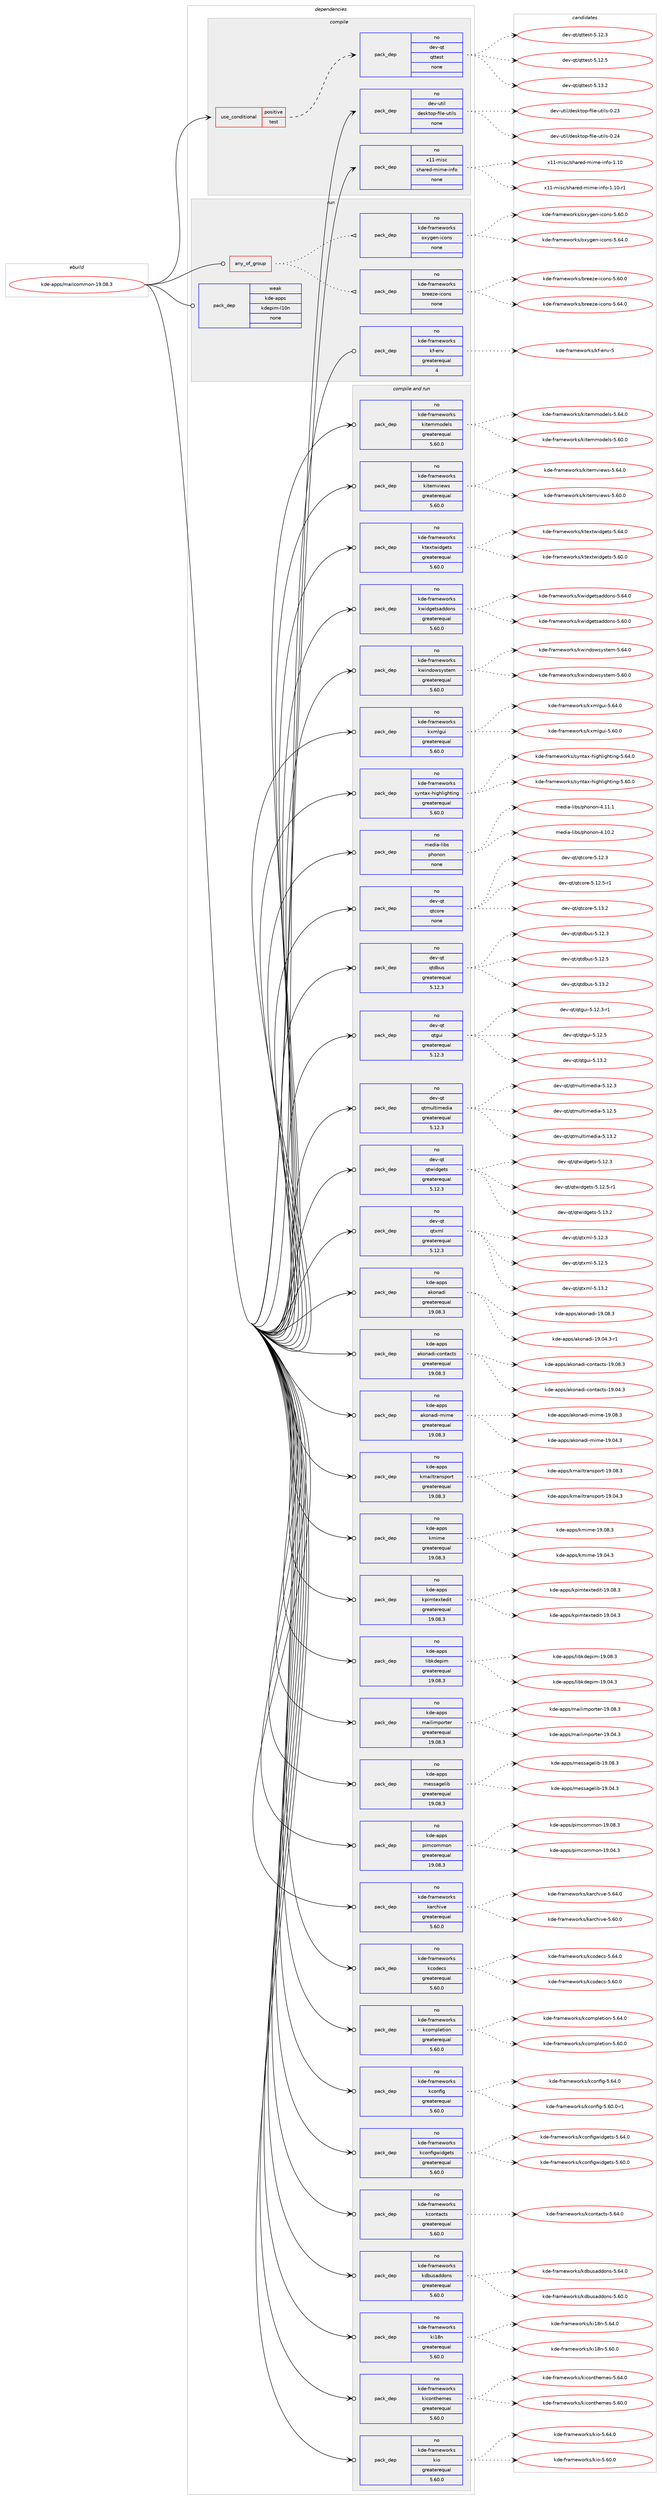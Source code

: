 digraph prolog {

# *************
# Graph options
# *************

newrank=true;
concentrate=true;
compound=true;
graph [rankdir=LR,fontname=Helvetica,fontsize=10,ranksep=1.5];#, ranksep=2.5, nodesep=0.2];
edge  [arrowhead=vee];
node  [fontname=Helvetica,fontsize=10];

# **********
# The ebuild
# **********

subgraph cluster_leftcol {
color=gray;
rank=same;
label=<<i>ebuild</i>>;
id [label="kde-apps/mailcommon-19.08.3", color=red, width=4, href="../kde-apps/mailcommon-19.08.3.svg"];
}

# ****************
# The dependencies
# ****************

subgraph cluster_midcol {
color=gray;
label=<<i>dependencies</i>>;
subgraph cluster_compile {
fillcolor="#eeeeee";
style=filled;
label=<<i>compile</i>>;
subgraph cond186922 {
dependency761907 [label=<<TABLE BORDER="0" CELLBORDER="1" CELLSPACING="0" CELLPADDING="4"><TR><TD ROWSPAN="3" CELLPADDING="10">use_conditional</TD></TR><TR><TD>positive</TD></TR><TR><TD>test</TD></TR></TABLE>>, shape=none, color=red];
subgraph pack561920 {
dependency761908 [label=<<TABLE BORDER="0" CELLBORDER="1" CELLSPACING="0" CELLPADDING="4" WIDTH="220"><TR><TD ROWSPAN="6" CELLPADDING="30">pack_dep</TD></TR><TR><TD WIDTH="110">no</TD></TR><TR><TD>dev-qt</TD></TR><TR><TD>qttest</TD></TR><TR><TD>none</TD></TR><TR><TD></TD></TR></TABLE>>, shape=none, color=blue];
}
dependency761907:e -> dependency761908:w [weight=20,style="dashed",arrowhead="vee"];
}
id:e -> dependency761907:w [weight=20,style="solid",arrowhead="vee"];
subgraph pack561921 {
dependency761909 [label=<<TABLE BORDER="0" CELLBORDER="1" CELLSPACING="0" CELLPADDING="4" WIDTH="220"><TR><TD ROWSPAN="6" CELLPADDING="30">pack_dep</TD></TR><TR><TD WIDTH="110">no</TD></TR><TR><TD>dev-util</TD></TR><TR><TD>desktop-file-utils</TD></TR><TR><TD>none</TD></TR><TR><TD></TD></TR></TABLE>>, shape=none, color=blue];
}
id:e -> dependency761909:w [weight=20,style="solid",arrowhead="vee"];
subgraph pack561922 {
dependency761910 [label=<<TABLE BORDER="0" CELLBORDER="1" CELLSPACING="0" CELLPADDING="4" WIDTH="220"><TR><TD ROWSPAN="6" CELLPADDING="30">pack_dep</TD></TR><TR><TD WIDTH="110">no</TD></TR><TR><TD>x11-misc</TD></TR><TR><TD>shared-mime-info</TD></TR><TR><TD>none</TD></TR><TR><TD></TD></TR></TABLE>>, shape=none, color=blue];
}
id:e -> dependency761910:w [weight=20,style="solid",arrowhead="vee"];
}
subgraph cluster_compileandrun {
fillcolor="#eeeeee";
style=filled;
label=<<i>compile and run</i>>;
subgraph pack561923 {
dependency761911 [label=<<TABLE BORDER="0" CELLBORDER="1" CELLSPACING="0" CELLPADDING="4" WIDTH="220"><TR><TD ROWSPAN="6" CELLPADDING="30">pack_dep</TD></TR><TR><TD WIDTH="110">no</TD></TR><TR><TD>dev-qt</TD></TR><TR><TD>qtcore</TD></TR><TR><TD>none</TD></TR><TR><TD></TD></TR></TABLE>>, shape=none, color=blue];
}
id:e -> dependency761911:w [weight=20,style="solid",arrowhead="odotvee"];
subgraph pack561924 {
dependency761912 [label=<<TABLE BORDER="0" CELLBORDER="1" CELLSPACING="0" CELLPADDING="4" WIDTH="220"><TR><TD ROWSPAN="6" CELLPADDING="30">pack_dep</TD></TR><TR><TD WIDTH="110">no</TD></TR><TR><TD>dev-qt</TD></TR><TR><TD>qtdbus</TD></TR><TR><TD>greaterequal</TD></TR><TR><TD>5.12.3</TD></TR></TABLE>>, shape=none, color=blue];
}
id:e -> dependency761912:w [weight=20,style="solid",arrowhead="odotvee"];
subgraph pack561925 {
dependency761913 [label=<<TABLE BORDER="0" CELLBORDER="1" CELLSPACING="0" CELLPADDING="4" WIDTH="220"><TR><TD ROWSPAN="6" CELLPADDING="30">pack_dep</TD></TR><TR><TD WIDTH="110">no</TD></TR><TR><TD>dev-qt</TD></TR><TR><TD>qtgui</TD></TR><TR><TD>greaterequal</TD></TR><TR><TD>5.12.3</TD></TR></TABLE>>, shape=none, color=blue];
}
id:e -> dependency761913:w [weight=20,style="solid",arrowhead="odotvee"];
subgraph pack561926 {
dependency761914 [label=<<TABLE BORDER="0" CELLBORDER="1" CELLSPACING="0" CELLPADDING="4" WIDTH="220"><TR><TD ROWSPAN="6" CELLPADDING="30">pack_dep</TD></TR><TR><TD WIDTH="110">no</TD></TR><TR><TD>dev-qt</TD></TR><TR><TD>qtmultimedia</TD></TR><TR><TD>greaterequal</TD></TR><TR><TD>5.12.3</TD></TR></TABLE>>, shape=none, color=blue];
}
id:e -> dependency761914:w [weight=20,style="solid",arrowhead="odotvee"];
subgraph pack561927 {
dependency761915 [label=<<TABLE BORDER="0" CELLBORDER="1" CELLSPACING="0" CELLPADDING="4" WIDTH="220"><TR><TD ROWSPAN="6" CELLPADDING="30">pack_dep</TD></TR><TR><TD WIDTH="110">no</TD></TR><TR><TD>dev-qt</TD></TR><TR><TD>qtwidgets</TD></TR><TR><TD>greaterequal</TD></TR><TR><TD>5.12.3</TD></TR></TABLE>>, shape=none, color=blue];
}
id:e -> dependency761915:w [weight=20,style="solid",arrowhead="odotvee"];
subgraph pack561928 {
dependency761916 [label=<<TABLE BORDER="0" CELLBORDER="1" CELLSPACING="0" CELLPADDING="4" WIDTH="220"><TR><TD ROWSPAN="6" CELLPADDING="30">pack_dep</TD></TR><TR><TD WIDTH="110">no</TD></TR><TR><TD>dev-qt</TD></TR><TR><TD>qtxml</TD></TR><TR><TD>greaterequal</TD></TR><TR><TD>5.12.3</TD></TR></TABLE>>, shape=none, color=blue];
}
id:e -> dependency761916:w [weight=20,style="solid",arrowhead="odotvee"];
subgraph pack561929 {
dependency761917 [label=<<TABLE BORDER="0" CELLBORDER="1" CELLSPACING="0" CELLPADDING="4" WIDTH="220"><TR><TD ROWSPAN="6" CELLPADDING="30">pack_dep</TD></TR><TR><TD WIDTH="110">no</TD></TR><TR><TD>kde-apps</TD></TR><TR><TD>akonadi</TD></TR><TR><TD>greaterequal</TD></TR><TR><TD>19.08.3</TD></TR></TABLE>>, shape=none, color=blue];
}
id:e -> dependency761917:w [weight=20,style="solid",arrowhead="odotvee"];
subgraph pack561930 {
dependency761918 [label=<<TABLE BORDER="0" CELLBORDER="1" CELLSPACING="0" CELLPADDING="4" WIDTH="220"><TR><TD ROWSPAN="6" CELLPADDING="30">pack_dep</TD></TR><TR><TD WIDTH="110">no</TD></TR><TR><TD>kde-apps</TD></TR><TR><TD>akonadi-contacts</TD></TR><TR><TD>greaterequal</TD></TR><TR><TD>19.08.3</TD></TR></TABLE>>, shape=none, color=blue];
}
id:e -> dependency761918:w [weight=20,style="solid",arrowhead="odotvee"];
subgraph pack561931 {
dependency761919 [label=<<TABLE BORDER="0" CELLBORDER="1" CELLSPACING="0" CELLPADDING="4" WIDTH="220"><TR><TD ROWSPAN="6" CELLPADDING="30">pack_dep</TD></TR><TR><TD WIDTH="110">no</TD></TR><TR><TD>kde-apps</TD></TR><TR><TD>akonadi-mime</TD></TR><TR><TD>greaterequal</TD></TR><TR><TD>19.08.3</TD></TR></TABLE>>, shape=none, color=blue];
}
id:e -> dependency761919:w [weight=20,style="solid",arrowhead="odotvee"];
subgraph pack561932 {
dependency761920 [label=<<TABLE BORDER="0" CELLBORDER="1" CELLSPACING="0" CELLPADDING="4" WIDTH="220"><TR><TD ROWSPAN="6" CELLPADDING="30">pack_dep</TD></TR><TR><TD WIDTH="110">no</TD></TR><TR><TD>kde-apps</TD></TR><TR><TD>kmailtransport</TD></TR><TR><TD>greaterequal</TD></TR><TR><TD>19.08.3</TD></TR></TABLE>>, shape=none, color=blue];
}
id:e -> dependency761920:w [weight=20,style="solid",arrowhead="odotvee"];
subgraph pack561933 {
dependency761921 [label=<<TABLE BORDER="0" CELLBORDER="1" CELLSPACING="0" CELLPADDING="4" WIDTH="220"><TR><TD ROWSPAN="6" CELLPADDING="30">pack_dep</TD></TR><TR><TD WIDTH="110">no</TD></TR><TR><TD>kde-apps</TD></TR><TR><TD>kmime</TD></TR><TR><TD>greaterequal</TD></TR><TR><TD>19.08.3</TD></TR></TABLE>>, shape=none, color=blue];
}
id:e -> dependency761921:w [weight=20,style="solid",arrowhead="odotvee"];
subgraph pack561934 {
dependency761922 [label=<<TABLE BORDER="0" CELLBORDER="1" CELLSPACING="0" CELLPADDING="4" WIDTH="220"><TR><TD ROWSPAN="6" CELLPADDING="30">pack_dep</TD></TR><TR><TD WIDTH="110">no</TD></TR><TR><TD>kde-apps</TD></TR><TR><TD>kpimtextedit</TD></TR><TR><TD>greaterequal</TD></TR><TR><TD>19.08.3</TD></TR></TABLE>>, shape=none, color=blue];
}
id:e -> dependency761922:w [weight=20,style="solid",arrowhead="odotvee"];
subgraph pack561935 {
dependency761923 [label=<<TABLE BORDER="0" CELLBORDER="1" CELLSPACING="0" CELLPADDING="4" WIDTH="220"><TR><TD ROWSPAN="6" CELLPADDING="30">pack_dep</TD></TR><TR><TD WIDTH="110">no</TD></TR><TR><TD>kde-apps</TD></TR><TR><TD>libkdepim</TD></TR><TR><TD>greaterequal</TD></TR><TR><TD>19.08.3</TD></TR></TABLE>>, shape=none, color=blue];
}
id:e -> dependency761923:w [weight=20,style="solid",arrowhead="odotvee"];
subgraph pack561936 {
dependency761924 [label=<<TABLE BORDER="0" CELLBORDER="1" CELLSPACING="0" CELLPADDING="4" WIDTH="220"><TR><TD ROWSPAN="6" CELLPADDING="30">pack_dep</TD></TR><TR><TD WIDTH="110">no</TD></TR><TR><TD>kde-apps</TD></TR><TR><TD>mailimporter</TD></TR><TR><TD>greaterequal</TD></TR><TR><TD>19.08.3</TD></TR></TABLE>>, shape=none, color=blue];
}
id:e -> dependency761924:w [weight=20,style="solid",arrowhead="odotvee"];
subgraph pack561937 {
dependency761925 [label=<<TABLE BORDER="0" CELLBORDER="1" CELLSPACING="0" CELLPADDING="4" WIDTH="220"><TR><TD ROWSPAN="6" CELLPADDING="30">pack_dep</TD></TR><TR><TD WIDTH="110">no</TD></TR><TR><TD>kde-apps</TD></TR><TR><TD>messagelib</TD></TR><TR><TD>greaterequal</TD></TR><TR><TD>19.08.3</TD></TR></TABLE>>, shape=none, color=blue];
}
id:e -> dependency761925:w [weight=20,style="solid",arrowhead="odotvee"];
subgraph pack561938 {
dependency761926 [label=<<TABLE BORDER="0" CELLBORDER="1" CELLSPACING="0" CELLPADDING="4" WIDTH="220"><TR><TD ROWSPAN="6" CELLPADDING="30">pack_dep</TD></TR><TR><TD WIDTH="110">no</TD></TR><TR><TD>kde-apps</TD></TR><TR><TD>pimcommon</TD></TR><TR><TD>greaterequal</TD></TR><TR><TD>19.08.3</TD></TR></TABLE>>, shape=none, color=blue];
}
id:e -> dependency761926:w [weight=20,style="solid",arrowhead="odotvee"];
subgraph pack561939 {
dependency761927 [label=<<TABLE BORDER="0" CELLBORDER="1" CELLSPACING="0" CELLPADDING="4" WIDTH="220"><TR><TD ROWSPAN="6" CELLPADDING="30">pack_dep</TD></TR><TR><TD WIDTH="110">no</TD></TR><TR><TD>kde-frameworks</TD></TR><TR><TD>karchive</TD></TR><TR><TD>greaterequal</TD></TR><TR><TD>5.60.0</TD></TR></TABLE>>, shape=none, color=blue];
}
id:e -> dependency761927:w [weight=20,style="solid",arrowhead="odotvee"];
subgraph pack561940 {
dependency761928 [label=<<TABLE BORDER="0" CELLBORDER="1" CELLSPACING="0" CELLPADDING="4" WIDTH="220"><TR><TD ROWSPAN="6" CELLPADDING="30">pack_dep</TD></TR><TR><TD WIDTH="110">no</TD></TR><TR><TD>kde-frameworks</TD></TR><TR><TD>kcodecs</TD></TR><TR><TD>greaterequal</TD></TR><TR><TD>5.60.0</TD></TR></TABLE>>, shape=none, color=blue];
}
id:e -> dependency761928:w [weight=20,style="solid",arrowhead="odotvee"];
subgraph pack561941 {
dependency761929 [label=<<TABLE BORDER="0" CELLBORDER="1" CELLSPACING="0" CELLPADDING="4" WIDTH="220"><TR><TD ROWSPAN="6" CELLPADDING="30">pack_dep</TD></TR><TR><TD WIDTH="110">no</TD></TR><TR><TD>kde-frameworks</TD></TR><TR><TD>kcompletion</TD></TR><TR><TD>greaterequal</TD></TR><TR><TD>5.60.0</TD></TR></TABLE>>, shape=none, color=blue];
}
id:e -> dependency761929:w [weight=20,style="solid",arrowhead="odotvee"];
subgraph pack561942 {
dependency761930 [label=<<TABLE BORDER="0" CELLBORDER="1" CELLSPACING="0" CELLPADDING="4" WIDTH="220"><TR><TD ROWSPAN="6" CELLPADDING="30">pack_dep</TD></TR><TR><TD WIDTH="110">no</TD></TR><TR><TD>kde-frameworks</TD></TR><TR><TD>kconfig</TD></TR><TR><TD>greaterequal</TD></TR><TR><TD>5.60.0</TD></TR></TABLE>>, shape=none, color=blue];
}
id:e -> dependency761930:w [weight=20,style="solid",arrowhead="odotvee"];
subgraph pack561943 {
dependency761931 [label=<<TABLE BORDER="0" CELLBORDER="1" CELLSPACING="0" CELLPADDING="4" WIDTH="220"><TR><TD ROWSPAN="6" CELLPADDING="30">pack_dep</TD></TR><TR><TD WIDTH="110">no</TD></TR><TR><TD>kde-frameworks</TD></TR><TR><TD>kconfigwidgets</TD></TR><TR><TD>greaterequal</TD></TR><TR><TD>5.60.0</TD></TR></TABLE>>, shape=none, color=blue];
}
id:e -> dependency761931:w [weight=20,style="solid",arrowhead="odotvee"];
subgraph pack561944 {
dependency761932 [label=<<TABLE BORDER="0" CELLBORDER="1" CELLSPACING="0" CELLPADDING="4" WIDTH="220"><TR><TD ROWSPAN="6" CELLPADDING="30">pack_dep</TD></TR><TR><TD WIDTH="110">no</TD></TR><TR><TD>kde-frameworks</TD></TR><TR><TD>kcontacts</TD></TR><TR><TD>greaterequal</TD></TR><TR><TD>5.60.0</TD></TR></TABLE>>, shape=none, color=blue];
}
id:e -> dependency761932:w [weight=20,style="solid",arrowhead="odotvee"];
subgraph pack561945 {
dependency761933 [label=<<TABLE BORDER="0" CELLBORDER="1" CELLSPACING="0" CELLPADDING="4" WIDTH="220"><TR><TD ROWSPAN="6" CELLPADDING="30">pack_dep</TD></TR><TR><TD WIDTH="110">no</TD></TR><TR><TD>kde-frameworks</TD></TR><TR><TD>kdbusaddons</TD></TR><TR><TD>greaterequal</TD></TR><TR><TD>5.60.0</TD></TR></TABLE>>, shape=none, color=blue];
}
id:e -> dependency761933:w [weight=20,style="solid",arrowhead="odotvee"];
subgraph pack561946 {
dependency761934 [label=<<TABLE BORDER="0" CELLBORDER="1" CELLSPACING="0" CELLPADDING="4" WIDTH="220"><TR><TD ROWSPAN="6" CELLPADDING="30">pack_dep</TD></TR><TR><TD WIDTH="110">no</TD></TR><TR><TD>kde-frameworks</TD></TR><TR><TD>ki18n</TD></TR><TR><TD>greaterequal</TD></TR><TR><TD>5.60.0</TD></TR></TABLE>>, shape=none, color=blue];
}
id:e -> dependency761934:w [weight=20,style="solid",arrowhead="odotvee"];
subgraph pack561947 {
dependency761935 [label=<<TABLE BORDER="0" CELLBORDER="1" CELLSPACING="0" CELLPADDING="4" WIDTH="220"><TR><TD ROWSPAN="6" CELLPADDING="30">pack_dep</TD></TR><TR><TD WIDTH="110">no</TD></TR><TR><TD>kde-frameworks</TD></TR><TR><TD>kiconthemes</TD></TR><TR><TD>greaterequal</TD></TR><TR><TD>5.60.0</TD></TR></TABLE>>, shape=none, color=blue];
}
id:e -> dependency761935:w [weight=20,style="solid",arrowhead="odotvee"];
subgraph pack561948 {
dependency761936 [label=<<TABLE BORDER="0" CELLBORDER="1" CELLSPACING="0" CELLPADDING="4" WIDTH="220"><TR><TD ROWSPAN="6" CELLPADDING="30">pack_dep</TD></TR><TR><TD WIDTH="110">no</TD></TR><TR><TD>kde-frameworks</TD></TR><TR><TD>kio</TD></TR><TR><TD>greaterequal</TD></TR><TR><TD>5.60.0</TD></TR></TABLE>>, shape=none, color=blue];
}
id:e -> dependency761936:w [weight=20,style="solid",arrowhead="odotvee"];
subgraph pack561949 {
dependency761937 [label=<<TABLE BORDER="0" CELLBORDER="1" CELLSPACING="0" CELLPADDING="4" WIDTH="220"><TR><TD ROWSPAN="6" CELLPADDING="30">pack_dep</TD></TR><TR><TD WIDTH="110">no</TD></TR><TR><TD>kde-frameworks</TD></TR><TR><TD>kitemmodels</TD></TR><TR><TD>greaterequal</TD></TR><TR><TD>5.60.0</TD></TR></TABLE>>, shape=none, color=blue];
}
id:e -> dependency761937:w [weight=20,style="solid",arrowhead="odotvee"];
subgraph pack561950 {
dependency761938 [label=<<TABLE BORDER="0" CELLBORDER="1" CELLSPACING="0" CELLPADDING="4" WIDTH="220"><TR><TD ROWSPAN="6" CELLPADDING="30">pack_dep</TD></TR><TR><TD WIDTH="110">no</TD></TR><TR><TD>kde-frameworks</TD></TR><TR><TD>kitemviews</TD></TR><TR><TD>greaterequal</TD></TR><TR><TD>5.60.0</TD></TR></TABLE>>, shape=none, color=blue];
}
id:e -> dependency761938:w [weight=20,style="solid",arrowhead="odotvee"];
subgraph pack561951 {
dependency761939 [label=<<TABLE BORDER="0" CELLBORDER="1" CELLSPACING="0" CELLPADDING="4" WIDTH="220"><TR><TD ROWSPAN="6" CELLPADDING="30">pack_dep</TD></TR><TR><TD WIDTH="110">no</TD></TR><TR><TD>kde-frameworks</TD></TR><TR><TD>ktextwidgets</TD></TR><TR><TD>greaterequal</TD></TR><TR><TD>5.60.0</TD></TR></TABLE>>, shape=none, color=blue];
}
id:e -> dependency761939:w [weight=20,style="solid",arrowhead="odotvee"];
subgraph pack561952 {
dependency761940 [label=<<TABLE BORDER="0" CELLBORDER="1" CELLSPACING="0" CELLPADDING="4" WIDTH="220"><TR><TD ROWSPAN="6" CELLPADDING="30">pack_dep</TD></TR><TR><TD WIDTH="110">no</TD></TR><TR><TD>kde-frameworks</TD></TR><TR><TD>kwidgetsaddons</TD></TR><TR><TD>greaterequal</TD></TR><TR><TD>5.60.0</TD></TR></TABLE>>, shape=none, color=blue];
}
id:e -> dependency761940:w [weight=20,style="solid",arrowhead="odotvee"];
subgraph pack561953 {
dependency761941 [label=<<TABLE BORDER="0" CELLBORDER="1" CELLSPACING="0" CELLPADDING="4" WIDTH="220"><TR><TD ROWSPAN="6" CELLPADDING="30">pack_dep</TD></TR><TR><TD WIDTH="110">no</TD></TR><TR><TD>kde-frameworks</TD></TR><TR><TD>kwindowsystem</TD></TR><TR><TD>greaterequal</TD></TR><TR><TD>5.60.0</TD></TR></TABLE>>, shape=none, color=blue];
}
id:e -> dependency761941:w [weight=20,style="solid",arrowhead="odotvee"];
subgraph pack561954 {
dependency761942 [label=<<TABLE BORDER="0" CELLBORDER="1" CELLSPACING="0" CELLPADDING="4" WIDTH="220"><TR><TD ROWSPAN="6" CELLPADDING="30">pack_dep</TD></TR><TR><TD WIDTH="110">no</TD></TR><TR><TD>kde-frameworks</TD></TR><TR><TD>kxmlgui</TD></TR><TR><TD>greaterequal</TD></TR><TR><TD>5.60.0</TD></TR></TABLE>>, shape=none, color=blue];
}
id:e -> dependency761942:w [weight=20,style="solid",arrowhead="odotvee"];
subgraph pack561955 {
dependency761943 [label=<<TABLE BORDER="0" CELLBORDER="1" CELLSPACING="0" CELLPADDING="4" WIDTH="220"><TR><TD ROWSPAN="6" CELLPADDING="30">pack_dep</TD></TR><TR><TD WIDTH="110">no</TD></TR><TR><TD>kde-frameworks</TD></TR><TR><TD>syntax-highlighting</TD></TR><TR><TD>greaterequal</TD></TR><TR><TD>5.60.0</TD></TR></TABLE>>, shape=none, color=blue];
}
id:e -> dependency761943:w [weight=20,style="solid",arrowhead="odotvee"];
subgraph pack561956 {
dependency761944 [label=<<TABLE BORDER="0" CELLBORDER="1" CELLSPACING="0" CELLPADDING="4" WIDTH="220"><TR><TD ROWSPAN="6" CELLPADDING="30">pack_dep</TD></TR><TR><TD WIDTH="110">no</TD></TR><TR><TD>media-libs</TD></TR><TR><TD>phonon</TD></TR><TR><TD>none</TD></TR><TR><TD></TD></TR></TABLE>>, shape=none, color=blue];
}
id:e -> dependency761944:w [weight=20,style="solid",arrowhead="odotvee"];
}
subgraph cluster_run {
fillcolor="#eeeeee";
style=filled;
label=<<i>run</i>>;
subgraph any12659 {
dependency761945 [label=<<TABLE BORDER="0" CELLBORDER="1" CELLSPACING="0" CELLPADDING="4"><TR><TD CELLPADDING="10">any_of_group</TD></TR></TABLE>>, shape=none, color=red];subgraph pack561957 {
dependency761946 [label=<<TABLE BORDER="0" CELLBORDER="1" CELLSPACING="0" CELLPADDING="4" WIDTH="220"><TR><TD ROWSPAN="6" CELLPADDING="30">pack_dep</TD></TR><TR><TD WIDTH="110">no</TD></TR><TR><TD>kde-frameworks</TD></TR><TR><TD>breeze-icons</TD></TR><TR><TD>none</TD></TR><TR><TD></TD></TR></TABLE>>, shape=none, color=blue];
}
dependency761945:e -> dependency761946:w [weight=20,style="dotted",arrowhead="oinv"];
subgraph pack561958 {
dependency761947 [label=<<TABLE BORDER="0" CELLBORDER="1" CELLSPACING="0" CELLPADDING="4" WIDTH="220"><TR><TD ROWSPAN="6" CELLPADDING="30">pack_dep</TD></TR><TR><TD WIDTH="110">no</TD></TR><TR><TD>kde-frameworks</TD></TR><TR><TD>oxygen-icons</TD></TR><TR><TD>none</TD></TR><TR><TD></TD></TR></TABLE>>, shape=none, color=blue];
}
dependency761945:e -> dependency761947:w [weight=20,style="dotted",arrowhead="oinv"];
}
id:e -> dependency761945:w [weight=20,style="solid",arrowhead="odot"];
subgraph pack561959 {
dependency761948 [label=<<TABLE BORDER="0" CELLBORDER="1" CELLSPACING="0" CELLPADDING="4" WIDTH="220"><TR><TD ROWSPAN="6" CELLPADDING="30">pack_dep</TD></TR><TR><TD WIDTH="110">no</TD></TR><TR><TD>kde-frameworks</TD></TR><TR><TD>kf-env</TD></TR><TR><TD>greaterequal</TD></TR><TR><TD>4</TD></TR></TABLE>>, shape=none, color=blue];
}
id:e -> dependency761948:w [weight=20,style="solid",arrowhead="odot"];
subgraph pack561960 {
dependency761949 [label=<<TABLE BORDER="0" CELLBORDER="1" CELLSPACING="0" CELLPADDING="4" WIDTH="220"><TR><TD ROWSPAN="6" CELLPADDING="30">pack_dep</TD></TR><TR><TD WIDTH="110">weak</TD></TR><TR><TD>kde-apps</TD></TR><TR><TD>kdepim-l10n</TD></TR><TR><TD>none</TD></TR><TR><TD></TD></TR></TABLE>>, shape=none, color=blue];
}
id:e -> dependency761949:w [weight=20,style="solid",arrowhead="odot"];
}
}

# **************
# The candidates
# **************

subgraph cluster_choices {
rank=same;
color=gray;
label=<<i>candidates</i>>;

subgraph choice561920 {
color=black;
nodesep=1;
choice100101118451131164711311611610111511645534649504651 [label="dev-qt/qttest-5.12.3", color=red, width=4,href="../dev-qt/qttest-5.12.3.svg"];
choice100101118451131164711311611610111511645534649504653 [label="dev-qt/qttest-5.12.5", color=red, width=4,href="../dev-qt/qttest-5.12.5.svg"];
choice100101118451131164711311611610111511645534649514650 [label="dev-qt/qttest-5.13.2", color=red, width=4,href="../dev-qt/qttest-5.13.2.svg"];
dependency761908:e -> choice100101118451131164711311611610111511645534649504651:w [style=dotted,weight="100"];
dependency761908:e -> choice100101118451131164711311611610111511645534649504653:w [style=dotted,weight="100"];
dependency761908:e -> choice100101118451131164711311611610111511645534649514650:w [style=dotted,weight="100"];
}
subgraph choice561921 {
color=black;
nodesep=1;
choice100101118451171161051084710010111510711611111245102105108101451171161051081154548465051 [label="dev-util/desktop-file-utils-0.23", color=red, width=4,href="../dev-util/desktop-file-utils-0.23.svg"];
choice100101118451171161051084710010111510711611111245102105108101451171161051081154548465052 [label="dev-util/desktop-file-utils-0.24", color=red, width=4,href="../dev-util/desktop-file-utils-0.24.svg"];
dependency761909:e -> choice100101118451171161051084710010111510711611111245102105108101451171161051081154548465051:w [style=dotted,weight="100"];
dependency761909:e -> choice100101118451171161051084710010111510711611111245102105108101451171161051081154548465052:w [style=dotted,weight="100"];
}
subgraph choice561922 {
color=black;
nodesep=1;
choice12049494510910511599471151049711410110045109105109101451051101021114549464948 [label="x11-misc/shared-mime-info-1.10", color=red, width=4,href="../x11-misc/shared-mime-info-1.10.svg"];
choice120494945109105115994711510497114101100451091051091014510511010211145494649484511449 [label="x11-misc/shared-mime-info-1.10-r1", color=red, width=4,href="../x11-misc/shared-mime-info-1.10-r1.svg"];
dependency761910:e -> choice12049494510910511599471151049711410110045109105109101451051101021114549464948:w [style=dotted,weight="100"];
dependency761910:e -> choice120494945109105115994711510497114101100451091051091014510511010211145494649484511449:w [style=dotted,weight="100"];
}
subgraph choice561923 {
color=black;
nodesep=1;
choice10010111845113116471131169911111410145534649504651 [label="dev-qt/qtcore-5.12.3", color=red, width=4,href="../dev-qt/qtcore-5.12.3.svg"];
choice100101118451131164711311699111114101455346495046534511449 [label="dev-qt/qtcore-5.12.5-r1", color=red, width=4,href="../dev-qt/qtcore-5.12.5-r1.svg"];
choice10010111845113116471131169911111410145534649514650 [label="dev-qt/qtcore-5.13.2", color=red, width=4,href="../dev-qt/qtcore-5.13.2.svg"];
dependency761911:e -> choice10010111845113116471131169911111410145534649504651:w [style=dotted,weight="100"];
dependency761911:e -> choice100101118451131164711311699111114101455346495046534511449:w [style=dotted,weight="100"];
dependency761911:e -> choice10010111845113116471131169911111410145534649514650:w [style=dotted,weight="100"];
}
subgraph choice561924 {
color=black;
nodesep=1;
choice10010111845113116471131161009811711545534649504651 [label="dev-qt/qtdbus-5.12.3", color=red, width=4,href="../dev-qt/qtdbus-5.12.3.svg"];
choice10010111845113116471131161009811711545534649504653 [label="dev-qt/qtdbus-5.12.5", color=red, width=4,href="../dev-qt/qtdbus-5.12.5.svg"];
choice10010111845113116471131161009811711545534649514650 [label="dev-qt/qtdbus-5.13.2", color=red, width=4,href="../dev-qt/qtdbus-5.13.2.svg"];
dependency761912:e -> choice10010111845113116471131161009811711545534649504651:w [style=dotted,weight="100"];
dependency761912:e -> choice10010111845113116471131161009811711545534649504653:w [style=dotted,weight="100"];
dependency761912:e -> choice10010111845113116471131161009811711545534649514650:w [style=dotted,weight="100"];
}
subgraph choice561925 {
color=black;
nodesep=1;
choice1001011184511311647113116103117105455346495046514511449 [label="dev-qt/qtgui-5.12.3-r1", color=red, width=4,href="../dev-qt/qtgui-5.12.3-r1.svg"];
choice100101118451131164711311610311710545534649504653 [label="dev-qt/qtgui-5.12.5", color=red, width=4,href="../dev-qt/qtgui-5.12.5.svg"];
choice100101118451131164711311610311710545534649514650 [label="dev-qt/qtgui-5.13.2", color=red, width=4,href="../dev-qt/qtgui-5.13.2.svg"];
dependency761913:e -> choice1001011184511311647113116103117105455346495046514511449:w [style=dotted,weight="100"];
dependency761913:e -> choice100101118451131164711311610311710545534649504653:w [style=dotted,weight="100"];
dependency761913:e -> choice100101118451131164711311610311710545534649514650:w [style=dotted,weight="100"];
}
subgraph choice561926 {
color=black;
nodesep=1;
choice10010111845113116471131161091171081161051091011001059745534649504651 [label="dev-qt/qtmultimedia-5.12.3", color=red, width=4,href="../dev-qt/qtmultimedia-5.12.3.svg"];
choice10010111845113116471131161091171081161051091011001059745534649504653 [label="dev-qt/qtmultimedia-5.12.5", color=red, width=4,href="../dev-qt/qtmultimedia-5.12.5.svg"];
choice10010111845113116471131161091171081161051091011001059745534649514650 [label="dev-qt/qtmultimedia-5.13.2", color=red, width=4,href="../dev-qt/qtmultimedia-5.13.2.svg"];
dependency761914:e -> choice10010111845113116471131161091171081161051091011001059745534649504651:w [style=dotted,weight="100"];
dependency761914:e -> choice10010111845113116471131161091171081161051091011001059745534649504653:w [style=dotted,weight="100"];
dependency761914:e -> choice10010111845113116471131161091171081161051091011001059745534649514650:w [style=dotted,weight="100"];
}
subgraph choice561927 {
color=black;
nodesep=1;
choice100101118451131164711311611910510010310111611545534649504651 [label="dev-qt/qtwidgets-5.12.3", color=red, width=4,href="../dev-qt/qtwidgets-5.12.3.svg"];
choice1001011184511311647113116119105100103101116115455346495046534511449 [label="dev-qt/qtwidgets-5.12.5-r1", color=red, width=4,href="../dev-qt/qtwidgets-5.12.5-r1.svg"];
choice100101118451131164711311611910510010310111611545534649514650 [label="dev-qt/qtwidgets-5.13.2", color=red, width=4,href="../dev-qt/qtwidgets-5.13.2.svg"];
dependency761915:e -> choice100101118451131164711311611910510010310111611545534649504651:w [style=dotted,weight="100"];
dependency761915:e -> choice1001011184511311647113116119105100103101116115455346495046534511449:w [style=dotted,weight="100"];
dependency761915:e -> choice100101118451131164711311611910510010310111611545534649514650:w [style=dotted,weight="100"];
}
subgraph choice561928 {
color=black;
nodesep=1;
choice100101118451131164711311612010910845534649504651 [label="dev-qt/qtxml-5.12.3", color=red, width=4,href="../dev-qt/qtxml-5.12.3.svg"];
choice100101118451131164711311612010910845534649504653 [label="dev-qt/qtxml-5.12.5", color=red, width=4,href="../dev-qt/qtxml-5.12.5.svg"];
choice100101118451131164711311612010910845534649514650 [label="dev-qt/qtxml-5.13.2", color=red, width=4,href="../dev-qt/qtxml-5.13.2.svg"];
dependency761916:e -> choice100101118451131164711311612010910845534649504651:w [style=dotted,weight="100"];
dependency761916:e -> choice100101118451131164711311612010910845534649504653:w [style=dotted,weight="100"];
dependency761916:e -> choice100101118451131164711311612010910845534649514650:w [style=dotted,weight="100"];
}
subgraph choice561929 {
color=black;
nodesep=1;
choice107100101459711211211547971071111109710010545495746485246514511449 [label="kde-apps/akonadi-19.04.3-r1", color=red, width=4,href="../kde-apps/akonadi-19.04.3-r1.svg"];
choice10710010145971121121154797107111110971001054549574648564651 [label="kde-apps/akonadi-19.08.3", color=red, width=4,href="../kde-apps/akonadi-19.08.3.svg"];
dependency761917:e -> choice107100101459711211211547971071111109710010545495746485246514511449:w [style=dotted,weight="100"];
dependency761917:e -> choice10710010145971121121154797107111110971001054549574648564651:w [style=dotted,weight="100"];
}
subgraph choice561930 {
color=black;
nodesep=1;
choice1071001014597112112115479710711111097100105459911111011697991161154549574648524651 [label="kde-apps/akonadi-contacts-19.04.3", color=red, width=4,href="../kde-apps/akonadi-contacts-19.04.3.svg"];
choice1071001014597112112115479710711111097100105459911111011697991161154549574648564651 [label="kde-apps/akonadi-contacts-19.08.3", color=red, width=4,href="../kde-apps/akonadi-contacts-19.08.3.svg"];
dependency761918:e -> choice1071001014597112112115479710711111097100105459911111011697991161154549574648524651:w [style=dotted,weight="100"];
dependency761918:e -> choice1071001014597112112115479710711111097100105459911111011697991161154549574648564651:w [style=dotted,weight="100"];
}
subgraph choice561931 {
color=black;
nodesep=1;
choice1071001014597112112115479710711111097100105451091051091014549574648524651 [label="kde-apps/akonadi-mime-19.04.3", color=red, width=4,href="../kde-apps/akonadi-mime-19.04.3.svg"];
choice1071001014597112112115479710711111097100105451091051091014549574648564651 [label="kde-apps/akonadi-mime-19.08.3", color=red, width=4,href="../kde-apps/akonadi-mime-19.08.3.svg"];
dependency761919:e -> choice1071001014597112112115479710711111097100105451091051091014549574648524651:w [style=dotted,weight="100"];
dependency761919:e -> choice1071001014597112112115479710711111097100105451091051091014549574648564651:w [style=dotted,weight="100"];
}
subgraph choice561932 {
color=black;
nodesep=1;
choice10710010145971121121154710710997105108116114971101151121111141164549574648524651 [label="kde-apps/kmailtransport-19.04.3", color=red, width=4,href="../kde-apps/kmailtransport-19.04.3.svg"];
choice10710010145971121121154710710997105108116114971101151121111141164549574648564651 [label="kde-apps/kmailtransport-19.08.3", color=red, width=4,href="../kde-apps/kmailtransport-19.08.3.svg"];
dependency761920:e -> choice10710010145971121121154710710997105108116114971101151121111141164549574648524651:w [style=dotted,weight="100"];
dependency761920:e -> choice10710010145971121121154710710997105108116114971101151121111141164549574648564651:w [style=dotted,weight="100"];
}
subgraph choice561933 {
color=black;
nodesep=1;
choice1071001014597112112115471071091051091014549574648524651 [label="kde-apps/kmime-19.04.3", color=red, width=4,href="../kde-apps/kmime-19.04.3.svg"];
choice1071001014597112112115471071091051091014549574648564651 [label="kde-apps/kmime-19.08.3", color=red, width=4,href="../kde-apps/kmime-19.08.3.svg"];
dependency761921:e -> choice1071001014597112112115471071091051091014549574648524651:w [style=dotted,weight="100"];
dependency761921:e -> choice1071001014597112112115471071091051091014549574648564651:w [style=dotted,weight="100"];
}
subgraph choice561934 {
color=black;
nodesep=1;
choice1071001014597112112115471071121051091161011201161011001051164549574648524651 [label="kde-apps/kpimtextedit-19.04.3", color=red, width=4,href="../kde-apps/kpimtextedit-19.04.3.svg"];
choice1071001014597112112115471071121051091161011201161011001051164549574648564651 [label="kde-apps/kpimtextedit-19.08.3", color=red, width=4,href="../kde-apps/kpimtextedit-19.08.3.svg"];
dependency761922:e -> choice1071001014597112112115471071121051091161011201161011001051164549574648524651:w [style=dotted,weight="100"];
dependency761922:e -> choice1071001014597112112115471071121051091161011201161011001051164549574648564651:w [style=dotted,weight="100"];
}
subgraph choice561935 {
color=black;
nodesep=1;
choice107100101459711211211547108105981071001011121051094549574648524651 [label="kde-apps/libkdepim-19.04.3", color=red, width=4,href="../kde-apps/libkdepim-19.04.3.svg"];
choice107100101459711211211547108105981071001011121051094549574648564651 [label="kde-apps/libkdepim-19.08.3", color=red, width=4,href="../kde-apps/libkdepim-19.08.3.svg"];
dependency761923:e -> choice107100101459711211211547108105981071001011121051094549574648524651:w [style=dotted,weight="100"];
dependency761923:e -> choice107100101459711211211547108105981071001011121051094549574648564651:w [style=dotted,weight="100"];
}
subgraph choice561936 {
color=black;
nodesep=1;
choice107100101459711211211547109971051081051091121111141161011144549574648524651 [label="kde-apps/mailimporter-19.04.3", color=red, width=4,href="../kde-apps/mailimporter-19.04.3.svg"];
choice107100101459711211211547109971051081051091121111141161011144549574648564651 [label="kde-apps/mailimporter-19.08.3", color=red, width=4,href="../kde-apps/mailimporter-19.08.3.svg"];
dependency761924:e -> choice107100101459711211211547109971051081051091121111141161011144549574648524651:w [style=dotted,weight="100"];
dependency761924:e -> choice107100101459711211211547109971051081051091121111141161011144549574648564651:w [style=dotted,weight="100"];
}
subgraph choice561937 {
color=black;
nodesep=1;
choice10710010145971121121154710910111511597103101108105984549574648524651 [label="kde-apps/messagelib-19.04.3", color=red, width=4,href="../kde-apps/messagelib-19.04.3.svg"];
choice10710010145971121121154710910111511597103101108105984549574648564651 [label="kde-apps/messagelib-19.08.3", color=red, width=4,href="../kde-apps/messagelib-19.08.3.svg"];
dependency761925:e -> choice10710010145971121121154710910111511597103101108105984549574648524651:w [style=dotted,weight="100"];
dependency761925:e -> choice10710010145971121121154710910111511597103101108105984549574648564651:w [style=dotted,weight="100"];
}
subgraph choice561938 {
color=black;
nodesep=1;
choice107100101459711211211547112105109991111091091111104549574648524651 [label="kde-apps/pimcommon-19.04.3", color=red, width=4,href="../kde-apps/pimcommon-19.04.3.svg"];
choice107100101459711211211547112105109991111091091111104549574648564651 [label="kde-apps/pimcommon-19.08.3", color=red, width=4,href="../kde-apps/pimcommon-19.08.3.svg"];
dependency761926:e -> choice107100101459711211211547112105109991111091091111104549574648524651:w [style=dotted,weight="100"];
dependency761926:e -> choice107100101459711211211547112105109991111091091111104549574648564651:w [style=dotted,weight="100"];
}
subgraph choice561939 {
color=black;
nodesep=1;
choice107100101451021149710910111911111410711547107971149910410511810145534654484648 [label="kde-frameworks/karchive-5.60.0", color=red, width=4,href="../kde-frameworks/karchive-5.60.0.svg"];
choice107100101451021149710910111911111410711547107971149910410511810145534654524648 [label="kde-frameworks/karchive-5.64.0", color=red, width=4,href="../kde-frameworks/karchive-5.64.0.svg"];
dependency761927:e -> choice107100101451021149710910111911111410711547107971149910410511810145534654484648:w [style=dotted,weight="100"];
dependency761927:e -> choice107100101451021149710910111911111410711547107971149910410511810145534654524648:w [style=dotted,weight="100"];
}
subgraph choice561940 {
color=black;
nodesep=1;
choice107100101451021149710910111911111410711547107991111001019911545534654484648 [label="kde-frameworks/kcodecs-5.60.0", color=red, width=4,href="../kde-frameworks/kcodecs-5.60.0.svg"];
choice107100101451021149710910111911111410711547107991111001019911545534654524648 [label="kde-frameworks/kcodecs-5.64.0", color=red, width=4,href="../kde-frameworks/kcodecs-5.64.0.svg"];
dependency761928:e -> choice107100101451021149710910111911111410711547107991111001019911545534654484648:w [style=dotted,weight="100"];
dependency761928:e -> choice107100101451021149710910111911111410711547107991111001019911545534654524648:w [style=dotted,weight="100"];
}
subgraph choice561941 {
color=black;
nodesep=1;
choice1071001014510211497109101119111114107115471079911110911210810111610511111045534654484648 [label="kde-frameworks/kcompletion-5.60.0", color=red, width=4,href="../kde-frameworks/kcompletion-5.60.0.svg"];
choice1071001014510211497109101119111114107115471079911110911210810111610511111045534654524648 [label="kde-frameworks/kcompletion-5.64.0", color=red, width=4,href="../kde-frameworks/kcompletion-5.64.0.svg"];
dependency761929:e -> choice1071001014510211497109101119111114107115471079911110911210810111610511111045534654484648:w [style=dotted,weight="100"];
dependency761929:e -> choice1071001014510211497109101119111114107115471079911110911210810111610511111045534654524648:w [style=dotted,weight="100"];
}
subgraph choice561942 {
color=black;
nodesep=1;
choice10710010145102114971091011191111141071154710799111110102105103455346544846484511449 [label="kde-frameworks/kconfig-5.60.0-r1", color=red, width=4,href="../kde-frameworks/kconfig-5.60.0-r1.svg"];
choice1071001014510211497109101119111114107115471079911111010210510345534654524648 [label="kde-frameworks/kconfig-5.64.0", color=red, width=4,href="../kde-frameworks/kconfig-5.64.0.svg"];
dependency761930:e -> choice10710010145102114971091011191111141071154710799111110102105103455346544846484511449:w [style=dotted,weight="100"];
dependency761930:e -> choice1071001014510211497109101119111114107115471079911111010210510345534654524648:w [style=dotted,weight="100"];
}
subgraph choice561943 {
color=black;
nodesep=1;
choice1071001014510211497109101119111114107115471079911111010210510311910510010310111611545534654484648 [label="kde-frameworks/kconfigwidgets-5.60.0", color=red, width=4,href="../kde-frameworks/kconfigwidgets-5.60.0.svg"];
choice1071001014510211497109101119111114107115471079911111010210510311910510010310111611545534654524648 [label="kde-frameworks/kconfigwidgets-5.64.0", color=red, width=4,href="../kde-frameworks/kconfigwidgets-5.64.0.svg"];
dependency761931:e -> choice1071001014510211497109101119111114107115471079911111010210510311910510010310111611545534654484648:w [style=dotted,weight="100"];
dependency761931:e -> choice1071001014510211497109101119111114107115471079911111010210510311910510010310111611545534654524648:w [style=dotted,weight="100"];
}
subgraph choice561944 {
color=black;
nodesep=1;
choice10710010145102114971091011191111141071154710799111110116979911611545534654524648 [label="kde-frameworks/kcontacts-5.64.0", color=red, width=4,href="../kde-frameworks/kcontacts-5.64.0.svg"];
dependency761932:e -> choice10710010145102114971091011191111141071154710799111110116979911611545534654524648:w [style=dotted,weight="100"];
}
subgraph choice561945 {
color=black;
nodesep=1;
choice107100101451021149710910111911111410711547107100981171159710010011111011545534654484648 [label="kde-frameworks/kdbusaddons-5.60.0", color=red, width=4,href="../kde-frameworks/kdbusaddons-5.60.0.svg"];
choice107100101451021149710910111911111410711547107100981171159710010011111011545534654524648 [label="kde-frameworks/kdbusaddons-5.64.0", color=red, width=4,href="../kde-frameworks/kdbusaddons-5.64.0.svg"];
dependency761933:e -> choice107100101451021149710910111911111410711547107100981171159710010011111011545534654484648:w [style=dotted,weight="100"];
dependency761933:e -> choice107100101451021149710910111911111410711547107100981171159710010011111011545534654524648:w [style=dotted,weight="100"];
}
subgraph choice561946 {
color=black;
nodesep=1;
choice107100101451021149710910111911111410711547107105495611045534654484648 [label="kde-frameworks/ki18n-5.60.0", color=red, width=4,href="../kde-frameworks/ki18n-5.60.0.svg"];
choice107100101451021149710910111911111410711547107105495611045534654524648 [label="kde-frameworks/ki18n-5.64.0", color=red, width=4,href="../kde-frameworks/ki18n-5.64.0.svg"];
dependency761934:e -> choice107100101451021149710910111911111410711547107105495611045534654484648:w [style=dotted,weight="100"];
dependency761934:e -> choice107100101451021149710910111911111410711547107105495611045534654524648:w [style=dotted,weight="100"];
}
subgraph choice561947 {
color=black;
nodesep=1;
choice1071001014510211497109101119111114107115471071059911111011610410110910111545534654484648 [label="kde-frameworks/kiconthemes-5.60.0", color=red, width=4,href="../kde-frameworks/kiconthemes-5.60.0.svg"];
choice1071001014510211497109101119111114107115471071059911111011610410110910111545534654524648 [label="kde-frameworks/kiconthemes-5.64.0", color=red, width=4,href="../kde-frameworks/kiconthemes-5.64.0.svg"];
dependency761935:e -> choice1071001014510211497109101119111114107115471071059911111011610410110910111545534654484648:w [style=dotted,weight="100"];
dependency761935:e -> choice1071001014510211497109101119111114107115471071059911111011610410110910111545534654524648:w [style=dotted,weight="100"];
}
subgraph choice561948 {
color=black;
nodesep=1;
choice10710010145102114971091011191111141071154710710511145534654484648 [label="kde-frameworks/kio-5.60.0", color=red, width=4,href="../kde-frameworks/kio-5.60.0.svg"];
choice10710010145102114971091011191111141071154710710511145534654524648 [label="kde-frameworks/kio-5.64.0", color=red, width=4,href="../kde-frameworks/kio-5.64.0.svg"];
dependency761936:e -> choice10710010145102114971091011191111141071154710710511145534654484648:w [style=dotted,weight="100"];
dependency761936:e -> choice10710010145102114971091011191111141071154710710511145534654524648:w [style=dotted,weight="100"];
}
subgraph choice561949 {
color=black;
nodesep=1;
choice10710010145102114971091011191111141071154710710511610110910911110010110811545534654484648 [label="kde-frameworks/kitemmodels-5.60.0", color=red, width=4,href="../kde-frameworks/kitemmodels-5.60.0.svg"];
choice10710010145102114971091011191111141071154710710511610110910911110010110811545534654524648 [label="kde-frameworks/kitemmodels-5.64.0", color=red, width=4,href="../kde-frameworks/kitemmodels-5.64.0.svg"];
dependency761937:e -> choice10710010145102114971091011191111141071154710710511610110910911110010110811545534654484648:w [style=dotted,weight="100"];
dependency761937:e -> choice10710010145102114971091011191111141071154710710511610110910911110010110811545534654524648:w [style=dotted,weight="100"];
}
subgraph choice561950 {
color=black;
nodesep=1;
choice10710010145102114971091011191111141071154710710511610110911810510111911545534654484648 [label="kde-frameworks/kitemviews-5.60.0", color=red, width=4,href="../kde-frameworks/kitemviews-5.60.0.svg"];
choice10710010145102114971091011191111141071154710710511610110911810510111911545534654524648 [label="kde-frameworks/kitemviews-5.64.0", color=red, width=4,href="../kde-frameworks/kitemviews-5.64.0.svg"];
dependency761938:e -> choice10710010145102114971091011191111141071154710710511610110911810510111911545534654484648:w [style=dotted,weight="100"];
dependency761938:e -> choice10710010145102114971091011191111141071154710710511610110911810510111911545534654524648:w [style=dotted,weight="100"];
}
subgraph choice561951 {
color=black;
nodesep=1;
choice10710010145102114971091011191111141071154710711610112011611910510010310111611545534654484648 [label="kde-frameworks/ktextwidgets-5.60.0", color=red, width=4,href="../kde-frameworks/ktextwidgets-5.60.0.svg"];
choice10710010145102114971091011191111141071154710711610112011611910510010310111611545534654524648 [label="kde-frameworks/ktextwidgets-5.64.0", color=red, width=4,href="../kde-frameworks/ktextwidgets-5.64.0.svg"];
dependency761939:e -> choice10710010145102114971091011191111141071154710711610112011611910510010310111611545534654484648:w [style=dotted,weight="100"];
dependency761939:e -> choice10710010145102114971091011191111141071154710711610112011611910510010310111611545534654524648:w [style=dotted,weight="100"];
}
subgraph choice561952 {
color=black;
nodesep=1;
choice1071001014510211497109101119111114107115471071191051001031011161159710010011111011545534654484648 [label="kde-frameworks/kwidgetsaddons-5.60.0", color=red, width=4,href="../kde-frameworks/kwidgetsaddons-5.60.0.svg"];
choice1071001014510211497109101119111114107115471071191051001031011161159710010011111011545534654524648 [label="kde-frameworks/kwidgetsaddons-5.64.0", color=red, width=4,href="../kde-frameworks/kwidgetsaddons-5.64.0.svg"];
dependency761940:e -> choice1071001014510211497109101119111114107115471071191051001031011161159710010011111011545534654484648:w [style=dotted,weight="100"];
dependency761940:e -> choice1071001014510211497109101119111114107115471071191051001031011161159710010011111011545534654524648:w [style=dotted,weight="100"];
}
subgraph choice561953 {
color=black;
nodesep=1;
choice10710010145102114971091011191111141071154710711910511010011111911512111511610110945534654484648 [label="kde-frameworks/kwindowsystem-5.60.0", color=red, width=4,href="../kde-frameworks/kwindowsystem-5.60.0.svg"];
choice10710010145102114971091011191111141071154710711910511010011111911512111511610110945534654524648 [label="kde-frameworks/kwindowsystem-5.64.0", color=red, width=4,href="../kde-frameworks/kwindowsystem-5.64.0.svg"];
dependency761941:e -> choice10710010145102114971091011191111141071154710711910511010011111911512111511610110945534654484648:w [style=dotted,weight="100"];
dependency761941:e -> choice10710010145102114971091011191111141071154710711910511010011111911512111511610110945534654524648:w [style=dotted,weight="100"];
}
subgraph choice561954 {
color=black;
nodesep=1;
choice10710010145102114971091011191111141071154710712010910810311710545534654484648 [label="kde-frameworks/kxmlgui-5.60.0", color=red, width=4,href="../kde-frameworks/kxmlgui-5.60.0.svg"];
choice10710010145102114971091011191111141071154710712010910810311710545534654524648 [label="kde-frameworks/kxmlgui-5.64.0", color=red, width=4,href="../kde-frameworks/kxmlgui-5.64.0.svg"];
dependency761942:e -> choice10710010145102114971091011191111141071154710712010910810311710545534654484648:w [style=dotted,weight="100"];
dependency761942:e -> choice10710010145102114971091011191111141071154710712010910810311710545534654524648:w [style=dotted,weight="100"];
}
subgraph choice561955 {
color=black;
nodesep=1;
choice107100101451021149710910111911111410711547115121110116971204510410510310410810510310411610511010345534654484648 [label="kde-frameworks/syntax-highlighting-5.60.0", color=red, width=4,href="../kde-frameworks/syntax-highlighting-5.60.0.svg"];
choice107100101451021149710910111911111410711547115121110116971204510410510310410810510310411610511010345534654524648 [label="kde-frameworks/syntax-highlighting-5.64.0", color=red, width=4,href="../kde-frameworks/syntax-highlighting-5.64.0.svg"];
dependency761943:e -> choice107100101451021149710910111911111410711547115121110116971204510410510310410810510310411610511010345534654484648:w [style=dotted,weight="100"];
dependency761943:e -> choice107100101451021149710910111911111410711547115121110116971204510410510310410810510310411610511010345534654524648:w [style=dotted,weight="100"];
}
subgraph choice561956 {
color=black;
nodesep=1;
choice1091011001059745108105981154711210411111011111045524649484650 [label="media-libs/phonon-4.10.2", color=red, width=4,href="../media-libs/phonon-4.10.2.svg"];
choice1091011001059745108105981154711210411111011111045524649494649 [label="media-libs/phonon-4.11.1", color=red, width=4,href="../media-libs/phonon-4.11.1.svg"];
dependency761944:e -> choice1091011001059745108105981154711210411111011111045524649484650:w [style=dotted,weight="100"];
dependency761944:e -> choice1091011001059745108105981154711210411111011111045524649494649:w [style=dotted,weight="100"];
}
subgraph choice561957 {
color=black;
nodesep=1;
choice10710010145102114971091011191111141071154798114101101122101451059911111011545534654484648 [label="kde-frameworks/breeze-icons-5.60.0", color=red, width=4,href="../kde-frameworks/breeze-icons-5.60.0.svg"];
choice10710010145102114971091011191111141071154798114101101122101451059911111011545534654524648 [label="kde-frameworks/breeze-icons-5.64.0", color=red, width=4,href="../kde-frameworks/breeze-icons-5.64.0.svg"];
dependency761946:e -> choice10710010145102114971091011191111141071154798114101101122101451059911111011545534654484648:w [style=dotted,weight="100"];
dependency761946:e -> choice10710010145102114971091011191111141071154798114101101122101451059911111011545534654524648:w [style=dotted,weight="100"];
}
subgraph choice561958 {
color=black;
nodesep=1;
choice107100101451021149710910111911111410711547111120121103101110451059911111011545534654484648 [label="kde-frameworks/oxygen-icons-5.60.0", color=red, width=4,href="../kde-frameworks/oxygen-icons-5.60.0.svg"];
choice107100101451021149710910111911111410711547111120121103101110451059911111011545534654524648 [label="kde-frameworks/oxygen-icons-5.64.0", color=red, width=4,href="../kde-frameworks/oxygen-icons-5.64.0.svg"];
dependency761947:e -> choice107100101451021149710910111911111410711547111120121103101110451059911111011545534654484648:w [style=dotted,weight="100"];
dependency761947:e -> choice107100101451021149710910111911111410711547111120121103101110451059911111011545534654524648:w [style=dotted,weight="100"];
}
subgraph choice561959 {
color=black;
nodesep=1;
choice107100101451021149710910111911111410711547107102451011101184553 [label="kde-frameworks/kf-env-5", color=red, width=4,href="../kde-frameworks/kf-env-5.svg"];
dependency761948:e -> choice107100101451021149710910111911111410711547107102451011101184553:w [style=dotted,weight="100"];
}
subgraph choice561960 {
color=black;
nodesep=1;
}
}

}

